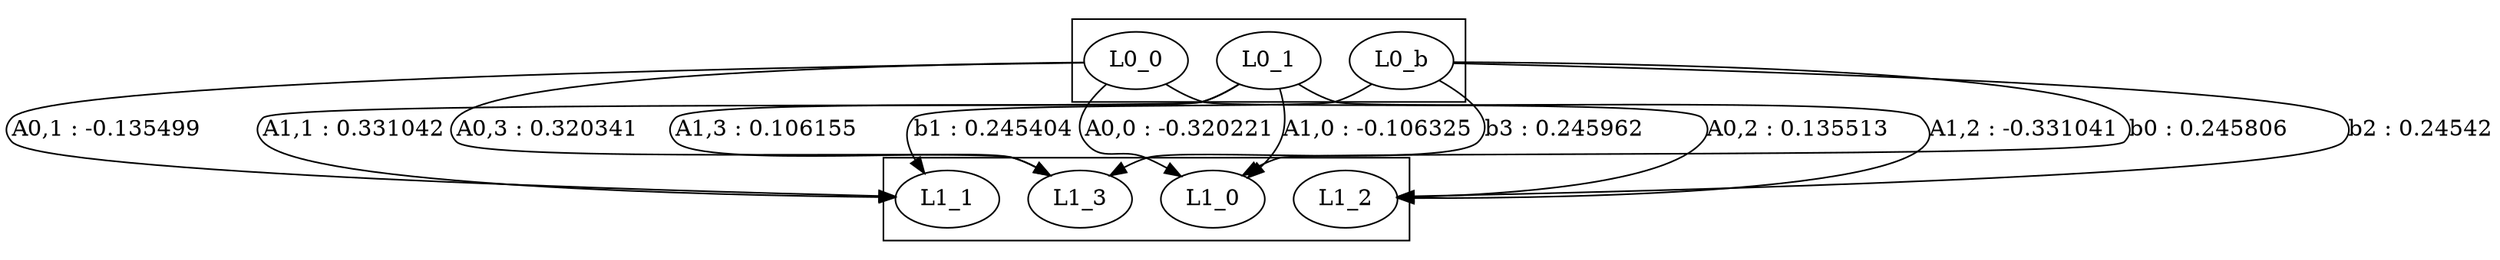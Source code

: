 digraph G {
	subgraph cluster_0 {
		L0_0;
		L0_1;
		L0_b;
	}
	subgraph cluster_1 {
		L1_0;
		L1_1;
		L1_2;
		L1_3;
	}
	L0_0->L1_0 [label = "A0,0 : -0.320221" ];
	L0_1->L1_0 [label = "A1,0 : -0.106325" ];
	L0_b->L1_0 [label = "b0 : 0.245806" ];
	L0_0->L1_1 [label = "A0,1 : -0.135499" ];
	L0_1->L1_1 [label = "A1,1 : 0.331042" ];
	L0_b->L1_1 [label = "b1 : 0.245404" ];
	L0_0->L1_2 [label = "A0,2 : 0.135513" ];
	L0_1->L1_2 [label = "A1,2 : -0.331041" ];
	L0_b->L1_2 [label = "b2 : 0.24542" ];
	L0_0->L1_3 [label = "A0,3 : 0.320341" ];
	L0_1->L1_3 [label = "A1,3 : 0.106155" ];
	L0_b->L1_3 [label = "b3 : 0.245962" ];
}

